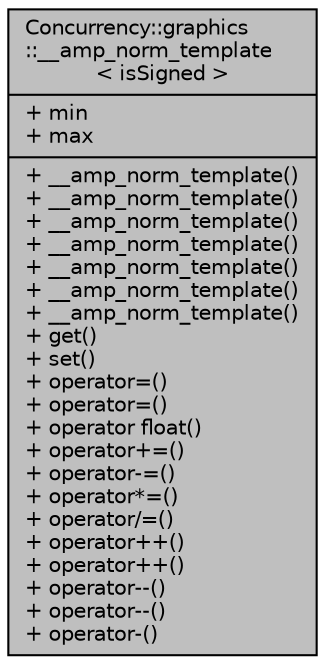 digraph "Concurrency::graphics::__amp_norm_template&lt; isSigned &gt;"
{
  edge [fontname="Helvetica",fontsize="10",labelfontname="Helvetica",labelfontsize="10"];
  node [fontname="Helvetica",fontsize="10",shape=record];
  Node1 [label="{Concurrency::graphics\l::__amp_norm_template\l\< isSigned \>\n|+ min\l+ max\l|+ __amp_norm_template()\l+ __amp_norm_template()\l+ __amp_norm_template()\l+ __amp_norm_template()\l+ __amp_norm_template()\l+ __amp_norm_template()\l+ __amp_norm_template()\l+ get()\l+ set()\l+ operator=()\l+ operator=()\l+ operator float()\l+ operator+=()\l+ operator-=()\l+ operator*=()\l+ operator/=()\l+ operator++()\l+ operator++()\l+ operator--()\l+ operator--()\l+ operator-()\l}",height=0.2,width=0.4,color="black", fillcolor="grey75", style="filled", fontcolor="black"];
}
